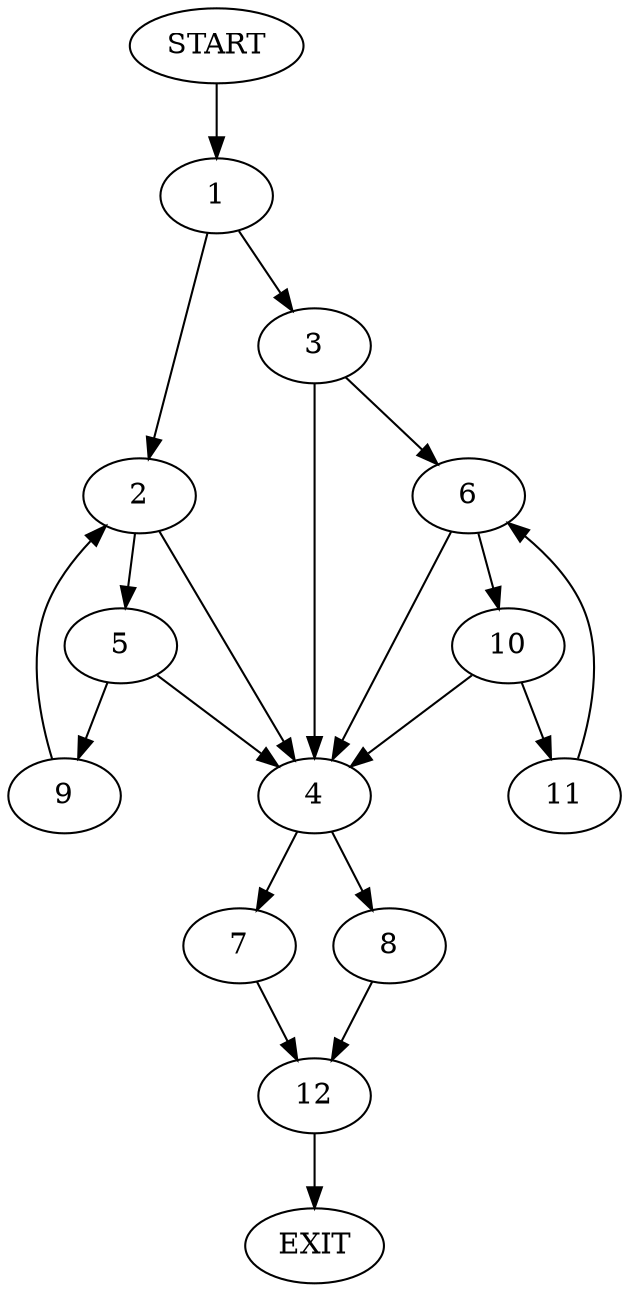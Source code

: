 digraph {
0 [label="START"]
13 [label="EXIT"]
0 -> 1
1 -> 2
1 -> 3
2 -> 4
2 -> 5
3 -> 4
3 -> 6
4 -> 7
4 -> 8
5 -> 4
5 -> 9
9 -> 2
6 -> 4
6 -> 10
10 -> 4
10 -> 11
11 -> 6
8 -> 12
7 -> 12
12 -> 13
}
